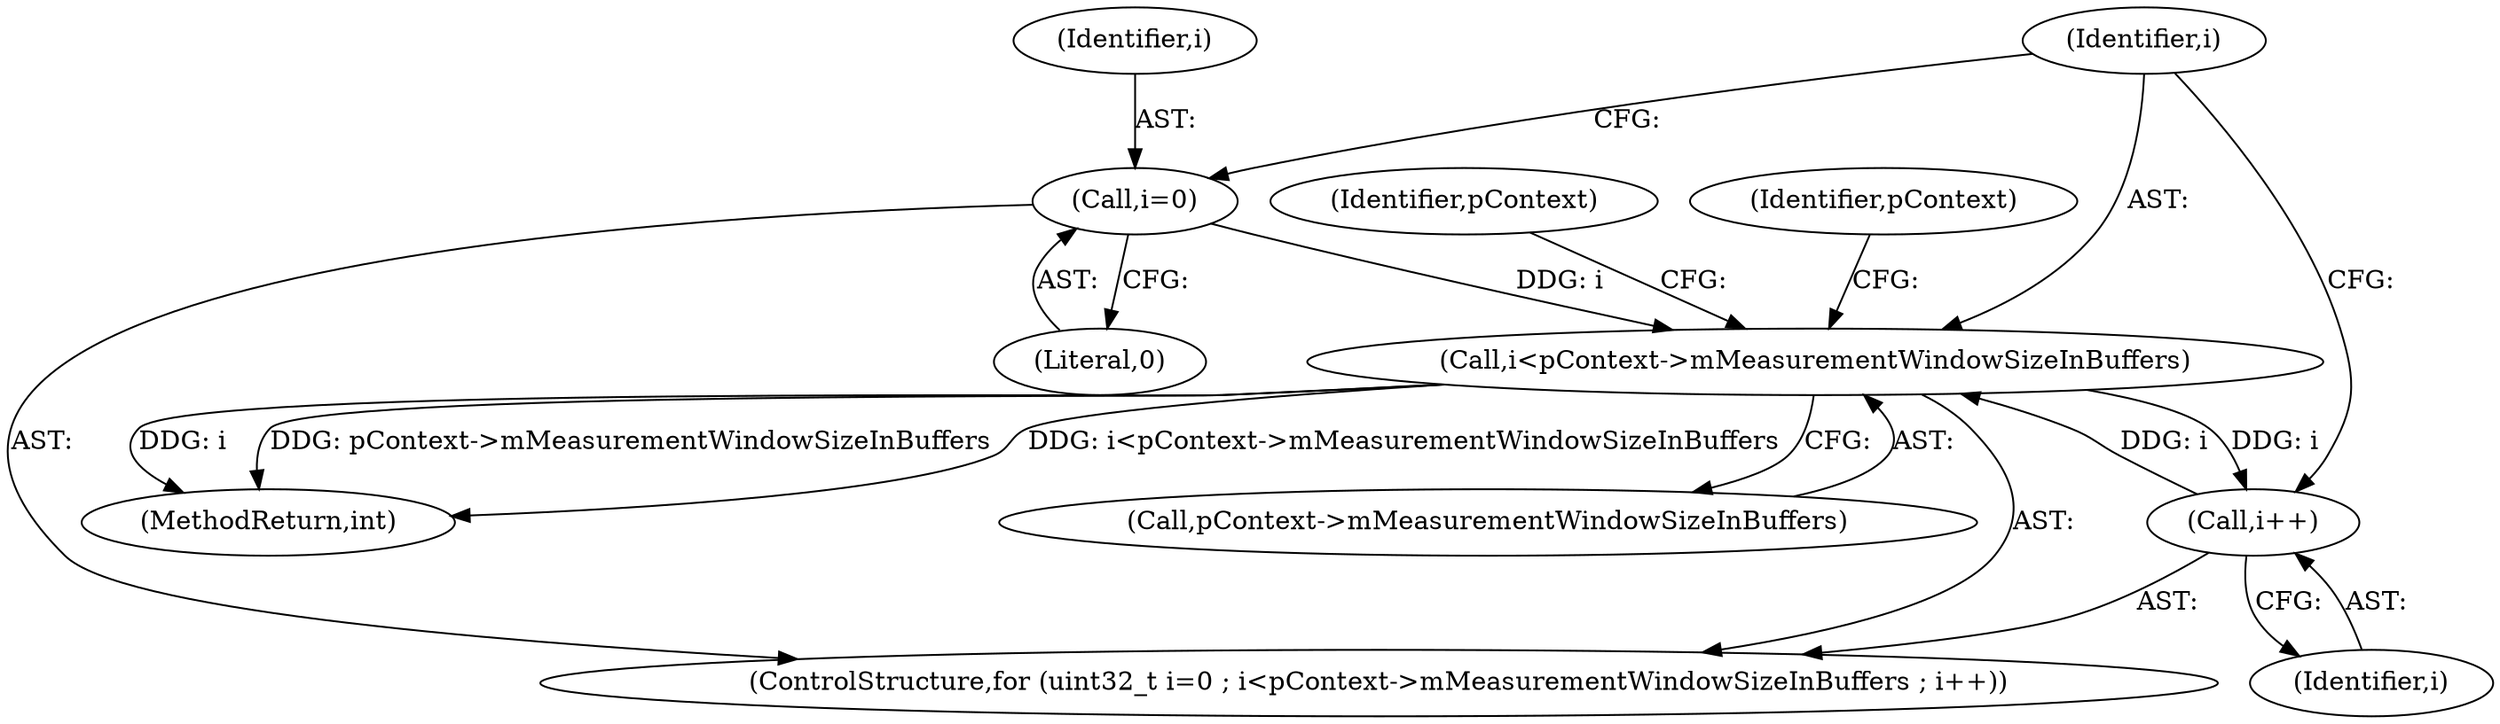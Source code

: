 digraph "0_Android_557bd7bfe6c4895faee09e46fc9b5304a956c8b7@pointer" {
"1000880" [label="(Call,i<pContext->mMeasurementWindowSizeInBuffers)"];
"1000877" [label="(Call,i=0)"];
"1000885" [label="(Call,i++)"];
"1000880" [label="(Call,i<pContext->mMeasurementWindowSizeInBuffers)"];
"1000917" [label="(Identifier,pContext)"];
"1000878" [label="(Identifier,i)"];
"1000877" [label="(Call,i=0)"];
"1000875" [label="(ControlStructure,for (uint32_t i=0 ; i<pContext->mMeasurementWindowSizeInBuffers ; i++))"];
"1000881" [label="(Identifier,i)"];
"1000885" [label="(Call,i++)"];
"1001060" [label="(MethodReturn,int)"];
"1000892" [label="(Identifier,pContext)"];
"1000879" [label="(Literal,0)"];
"1000886" [label="(Identifier,i)"];
"1000880" [label="(Call,i<pContext->mMeasurementWindowSizeInBuffers)"];
"1000882" [label="(Call,pContext->mMeasurementWindowSizeInBuffers)"];
"1000880" -> "1000875"  [label="AST: "];
"1000880" -> "1000882"  [label="CFG: "];
"1000881" -> "1000880"  [label="AST: "];
"1000882" -> "1000880"  [label="AST: "];
"1000892" -> "1000880"  [label="CFG: "];
"1000917" -> "1000880"  [label="CFG: "];
"1000880" -> "1001060"  [label="DDG: i"];
"1000880" -> "1001060"  [label="DDG: pContext->mMeasurementWindowSizeInBuffers"];
"1000880" -> "1001060"  [label="DDG: i<pContext->mMeasurementWindowSizeInBuffers"];
"1000877" -> "1000880"  [label="DDG: i"];
"1000885" -> "1000880"  [label="DDG: i"];
"1000880" -> "1000885"  [label="DDG: i"];
"1000877" -> "1000875"  [label="AST: "];
"1000877" -> "1000879"  [label="CFG: "];
"1000878" -> "1000877"  [label="AST: "];
"1000879" -> "1000877"  [label="AST: "];
"1000881" -> "1000877"  [label="CFG: "];
"1000885" -> "1000875"  [label="AST: "];
"1000885" -> "1000886"  [label="CFG: "];
"1000886" -> "1000885"  [label="AST: "];
"1000881" -> "1000885"  [label="CFG: "];
}

